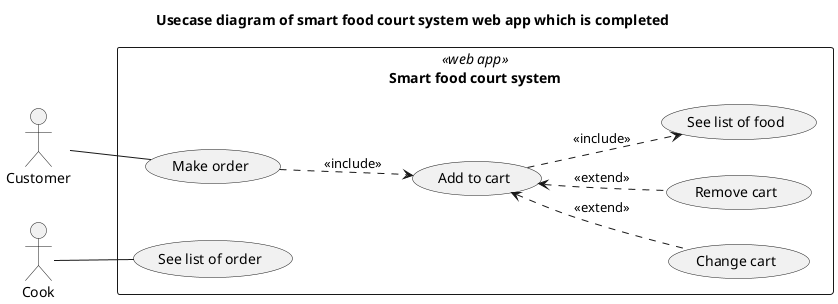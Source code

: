 @startuml complete-usecase-diagram
title Usecase diagram of smart food court system web app which is completed
left to right direction
actor :Customer: as cus
actor :Cook: as cok

rectangle "Smart food court system" <<web app>> {
    usecase (Make order) as (mkO)
    usecase (Add to cart) as (atC)
    usecase (Change cart) as (cC)
    usecase (Remove cart) as (rC)
    usecase (See list of food) as (slF)
    usecase (See list of order) as (slO)
}

cus -- (mkO)
(mkO) ..> (atC): <<include>>
(atC) ..> (slF): <<include>>
(atC) <.. (cC): <<extend>>
(atC) <.. (rC): <<extend>>

cok -- (slO)
@enduml